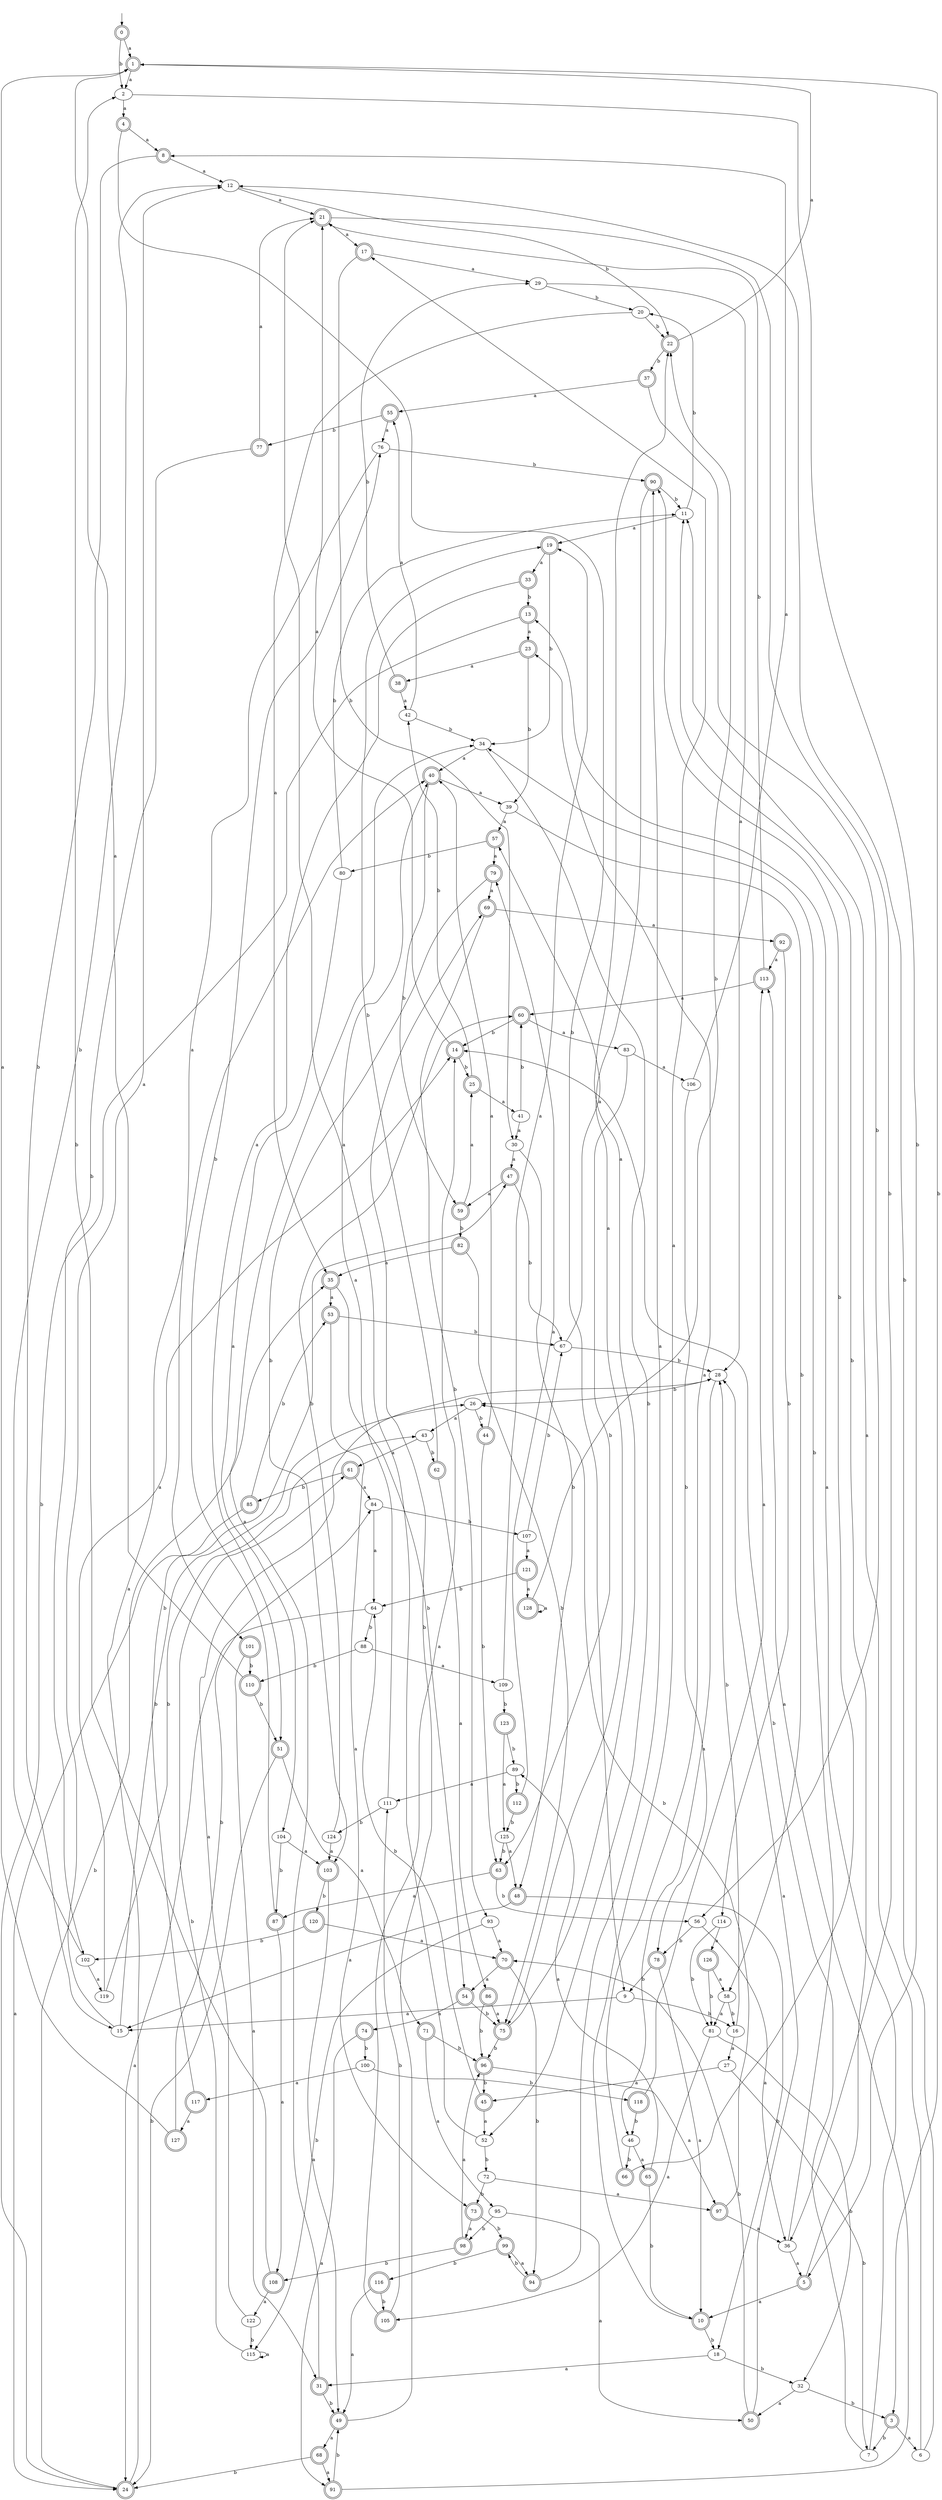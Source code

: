 digraph RandomDFA {
  __start0 [label="", shape=none];
  __start0 -> 0 [label=""];
  0 [shape=circle] [shape=doublecircle]
  0 -> 1 [label="a"]
  0 -> 2 [label="b"]
  1 [shape=doublecircle]
  1 -> 2 [label="a"]
  1 -> 3 [label="b"]
  2
  2 -> 4 [label="a"]
  2 -> 5 [label="b"]
  3 [shape=doublecircle]
  3 -> 6 [label="a"]
  3 -> 7 [label="b"]
  4 [shape=doublecircle]
  4 -> 8 [label="a"]
  4 -> 9 [label="b"]
  5 [shape=doublecircle]
  5 -> 10 [label="a"]
  5 -> 11 [label="b"]
  6
  6 -> 11 [label="a"]
  6 -> 12 [label="b"]
  7
  7 -> 13 [label="a"]
  7 -> 14 [label="b"]
  8 [shape=doublecircle]
  8 -> 12 [label="a"]
  8 -> 15 [label="b"]
  9
  9 -> 15 [label="a"]
  9 -> 16 [label="b"]
  10 [shape=doublecircle]
  10 -> 17 [label="a"]
  10 -> 18 [label="b"]
  11
  11 -> 19 [label="a"]
  11 -> 20 [label="b"]
  12
  12 -> 21 [label="a"]
  12 -> 22 [label="b"]
  13 [shape=doublecircle]
  13 -> 23 [label="a"]
  13 -> 24 [label="b"]
  14 [shape=doublecircle]
  14 -> 21 [label="a"]
  14 -> 25 [label="b"]
  15
  15 -> 12 [label="a"]
  15 -> 26 [label="b"]
  16
  16 -> 27 [label="a"]
  16 -> 28 [label="b"]
  17 [shape=doublecircle]
  17 -> 29 [label="a"]
  17 -> 30 [label="b"]
  18
  18 -> 31 [label="a"]
  18 -> 32 [label="b"]
  19 [shape=doublecircle]
  19 -> 33 [label="a"]
  19 -> 34 [label="b"]
  20
  20 -> 35 [label="a"]
  20 -> 22 [label="b"]
  21 [shape=doublecircle]
  21 -> 17 [label="a"]
  21 -> 36 [label="b"]
  22 [shape=doublecircle]
  22 -> 1 [label="a"]
  22 -> 37 [label="b"]
  23 [shape=doublecircle]
  23 -> 38 [label="a"]
  23 -> 39 [label="b"]
  24 [shape=doublecircle]
  24 -> 40 [label="a"]
  24 -> 35 [label="b"]
  25 [shape=doublecircle]
  25 -> 41 [label="a"]
  25 -> 42 [label="b"]
  26
  26 -> 43 [label="a"]
  26 -> 44 [label="b"]
  27
  27 -> 45 [label="a"]
  27 -> 7 [label="b"]
  28
  28 -> 46 [label="a"]
  28 -> 26 [label="b"]
  29
  29 -> 28 [label="a"]
  29 -> 20 [label="b"]
  30
  30 -> 47 [label="a"]
  30 -> 48 [label="b"]
  31 [shape=doublecircle]
  31 -> 34 [label="a"]
  31 -> 49 [label="b"]
  32
  32 -> 50 [label="a"]
  32 -> 3 [label="b"]
  33 [shape=doublecircle]
  33 -> 51 [label="a"]
  33 -> 13 [label="b"]
  34
  34 -> 40 [label="a"]
  34 -> 52 [label="b"]
  35 [shape=doublecircle]
  35 -> 53 [label="a"]
  35 -> 54 [label="b"]
  36
  36 -> 5 [label="a"]
  36 -> 34 [label="b"]
  37 [shape=doublecircle]
  37 -> 55 [label="a"]
  37 -> 56 [label="b"]
  38 [shape=doublecircle]
  38 -> 42 [label="a"]
  38 -> 29 [label="b"]
  39
  39 -> 57 [label="a"]
  39 -> 58 [label="b"]
  40 [shape=doublecircle]
  40 -> 39 [label="a"]
  40 -> 59 [label="b"]
  41
  41 -> 30 [label="a"]
  41 -> 60 [label="b"]
  42
  42 -> 55 [label="a"]
  42 -> 34 [label="b"]
  43
  43 -> 61 [label="a"]
  43 -> 62 [label="b"]
  44 [shape=doublecircle]
  44 -> 40 [label="a"]
  44 -> 63 [label="b"]
  45 [shape=doublecircle]
  45 -> 52 [label="a"]
  45 -> 64 [label="b"]
  46
  46 -> 65 [label="a"]
  46 -> 66 [label="b"]
  47 [shape=doublecircle]
  47 -> 59 [label="a"]
  47 -> 67 [label="b"]
  48 [shape=doublecircle]
  48 -> 15 [label="a"]
  48 -> 18 [label="b"]
  49 [shape=doublecircle]
  49 -> 68 [label="a"]
  49 -> 69 [label="b"]
  50 [shape=doublecircle]
  50 -> 28 [label="a"]
  50 -> 70 [label="b"]
  51 [shape=doublecircle]
  51 -> 71 [label="a"]
  51 -> 24 [label="b"]
  52
  52 -> 21 [label="a"]
  52 -> 72 [label="b"]
  53 [shape=doublecircle]
  53 -> 73 [label="a"]
  53 -> 67 [label="b"]
  54 [shape=doublecircle]
  54 -> 74 [label="a"]
  54 -> 75 [label="b"]
  55 [shape=doublecircle]
  55 -> 76 [label="a"]
  55 -> 77 [label="b"]
  56
  56 -> 36 [label="a"]
  56 -> 78 [label="b"]
  57 [shape=doublecircle]
  57 -> 79 [label="a"]
  57 -> 80 [label="b"]
  58
  58 -> 81 [label="a"]
  58 -> 16 [label="b"]
  59 [shape=doublecircle]
  59 -> 25 [label="a"]
  59 -> 82 [label="b"]
  60 [shape=doublecircle]
  60 -> 83 [label="a"]
  60 -> 14 [label="b"]
  61 [shape=doublecircle]
  61 -> 84 [label="a"]
  61 -> 85 [label="b"]
  62 [shape=doublecircle]
  62 -> 86 [label="a"]
  62 -> 19 [label="b"]
  63 [shape=doublecircle]
  63 -> 87 [label="a"]
  63 -> 56 [label="b"]
  64
  64 -> 24 [label="a"]
  64 -> 88 [label="b"]
  65 [shape=doublecircle]
  65 -> 89 [label="a"]
  65 -> 10 [label="b"]
  66 [shape=doublecircle]
  66 -> 23 [label="a"]
  66 -> 90 [label="b"]
  67
  67 -> 57 [label="a"]
  67 -> 28 [label="b"]
  68 [shape=doublecircle]
  68 -> 91 [label="a"]
  68 -> 24 [label="b"]
  69 [shape=doublecircle]
  69 -> 92 [label="a"]
  69 -> 93 [label="b"]
  70 [shape=doublecircle]
  70 -> 54 [label="a"]
  70 -> 94 [label="b"]
  71 [shape=doublecircle]
  71 -> 95 [label="a"]
  71 -> 96 [label="b"]
  72
  72 -> 97 [label="a"]
  72 -> 73 [label="b"]
  73 [shape=doublecircle]
  73 -> 98 [label="a"]
  73 -> 99 [label="b"]
  74 [shape=doublecircle]
  74 -> 91 [label="a"]
  74 -> 100 [label="b"]
  75 [shape=doublecircle]
  75 -> 22 [label="a"]
  75 -> 96 [label="b"]
  76
  76 -> 101 [label="a"]
  76 -> 90 [label="b"]
  77 [shape=doublecircle]
  77 -> 21 [label="a"]
  77 -> 102 [label="b"]
  78 [shape=doublecircle]
  78 -> 10 [label="a"]
  78 -> 9 [label="b"]
  79 [shape=doublecircle]
  79 -> 69 [label="a"]
  79 -> 103 [label="b"]
  80
  80 -> 104 [label="a"]
  80 -> 11 [label="b"]
  81
  81 -> 105 [label="a"]
  81 -> 32 [label="b"]
  82 [shape=doublecircle]
  82 -> 35 [label="a"]
  82 -> 75 [label="b"]
  83
  83 -> 106 [label="a"]
  83 -> 63 [label="b"]
  84
  84 -> 64 [label="a"]
  84 -> 107 [label="b"]
  85 [shape=doublecircle]
  85 -> 24 [label="a"]
  85 -> 53 [label="b"]
  86 [shape=doublecircle]
  86 -> 75 [label="a"]
  86 -> 96 [label="b"]
  87 [shape=doublecircle]
  87 -> 108 [label="a"]
  87 -> 76 [label="b"]
  88
  88 -> 109 [label="a"]
  88 -> 110 [label="b"]
  89
  89 -> 111 [label="a"]
  89 -> 112 [label="b"]
  90 [shape=doublecircle]
  90 -> 75 [label="a"]
  90 -> 11 [label="b"]
  91 [shape=doublecircle]
  91 -> 113 [label="a"]
  91 -> 49 [label="b"]
  92 [shape=doublecircle]
  92 -> 113 [label="a"]
  92 -> 114 [label="b"]
  93
  93 -> 70 [label="a"]
  93 -> 115 [label="b"]
  94 [shape=doublecircle]
  94 -> 90 [label="a"]
  94 -> 99 [label="b"]
  95
  95 -> 50 [label="a"]
  95 -> 98 [label="b"]
  96 [shape=doublecircle]
  96 -> 97 [label="a"]
  96 -> 45 [label="b"]
  97 [shape=doublecircle]
  97 -> 36 [label="a"]
  97 -> 26 [label="b"]
  98 [shape=doublecircle]
  98 -> 96 [label="a"]
  98 -> 108 [label="b"]
  99 [shape=doublecircle]
  99 -> 94 [label="a"]
  99 -> 116 [label="b"]
  100
  100 -> 117 [label="a"]
  100 -> 118 [label="b"]
  101 [shape=doublecircle]
  101 -> 31 [label="a"]
  101 -> 110 [label="b"]
  102
  102 -> 119 [label="a"]
  102 -> 12 [label="b"]
  103 [shape=doublecircle]
  103 -> 49 [label="a"]
  103 -> 120 [label="b"]
  104
  104 -> 103 [label="a"]
  104 -> 87 [label="b"]
  105 [shape=doublecircle]
  105 -> 14 [label="a"]
  105 -> 111 [label="b"]
  106
  106 -> 8 [label="a"]
  106 -> 78 [label="b"]
  107
  107 -> 121 [label="a"]
  107 -> 67 [label="b"]
  108 [shape=doublecircle]
  108 -> 122 [label="a"]
  108 -> 2 [label="b"]
  109
  109 -> 19 [label="a"]
  109 -> 123 [label="b"]
  110 [shape=doublecircle]
  110 -> 1 [label="a"]
  110 -> 51 [label="b"]
  111
  111 -> 40 [label="a"]
  111 -> 124 [label="b"]
  112 [shape=doublecircle]
  112 -> 79 [label="a"]
  112 -> 125 [label="b"]
  113 [shape=doublecircle]
  113 -> 60 [label="a"]
  113 -> 21 [label="b"]
  114
  114 -> 126 [label="a"]
  114 -> 81 [label="b"]
  115
  115 -> 115 [label="a"]
  115 -> 61 [label="b"]
  116 [shape=doublecircle]
  116 -> 49 [label="a"]
  116 -> 105 [label="b"]
  117 [shape=doublecircle]
  117 -> 127 [label="a"]
  117 -> 47 [label="b"]
  118 [shape=doublecircle]
  118 -> 113 [label="a"]
  118 -> 46 [label="b"]
  119
  119 -> 14 [label="a"]
  119 -> 43 [label="b"]
  120 [shape=doublecircle]
  120 -> 70 [label="a"]
  120 -> 102 [label="b"]
  121 [shape=doublecircle]
  121 -> 128 [label="a"]
  121 -> 64 [label="b"]
  122
  122 -> 28 [label="a"]
  122 -> 115 [label="b"]
  123 [shape=doublecircle]
  123 -> 125 [label="a"]
  123 -> 89 [label="b"]
  124
  124 -> 103 [label="a"]
  124 -> 60 [label="b"]
  125
  125 -> 48 [label="a"]
  125 -> 63 [label="b"]
  126 [shape=doublecircle]
  126 -> 58 [label="a"]
  126 -> 81 [label="b"]
  127 [shape=doublecircle]
  127 -> 1 [label="a"]
  127 -> 84 [label="b"]
  128 [shape=doublecircle]
  128 -> 128 [label="a"]
  128 -> 22 [label="b"]
}
